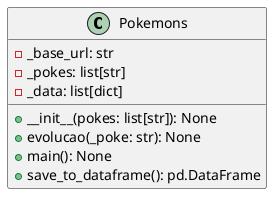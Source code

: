 @startuml

class Pokemons {
    - _base_url: str
    - _pokes: list[str]
    - _data: list[dict]
    + __init__(pokes: list[str]): None
    + evolucao(_poke: str): None
    + main(): None
    + save_to_dataframe(): pd.DataFrame
}

@enduml

